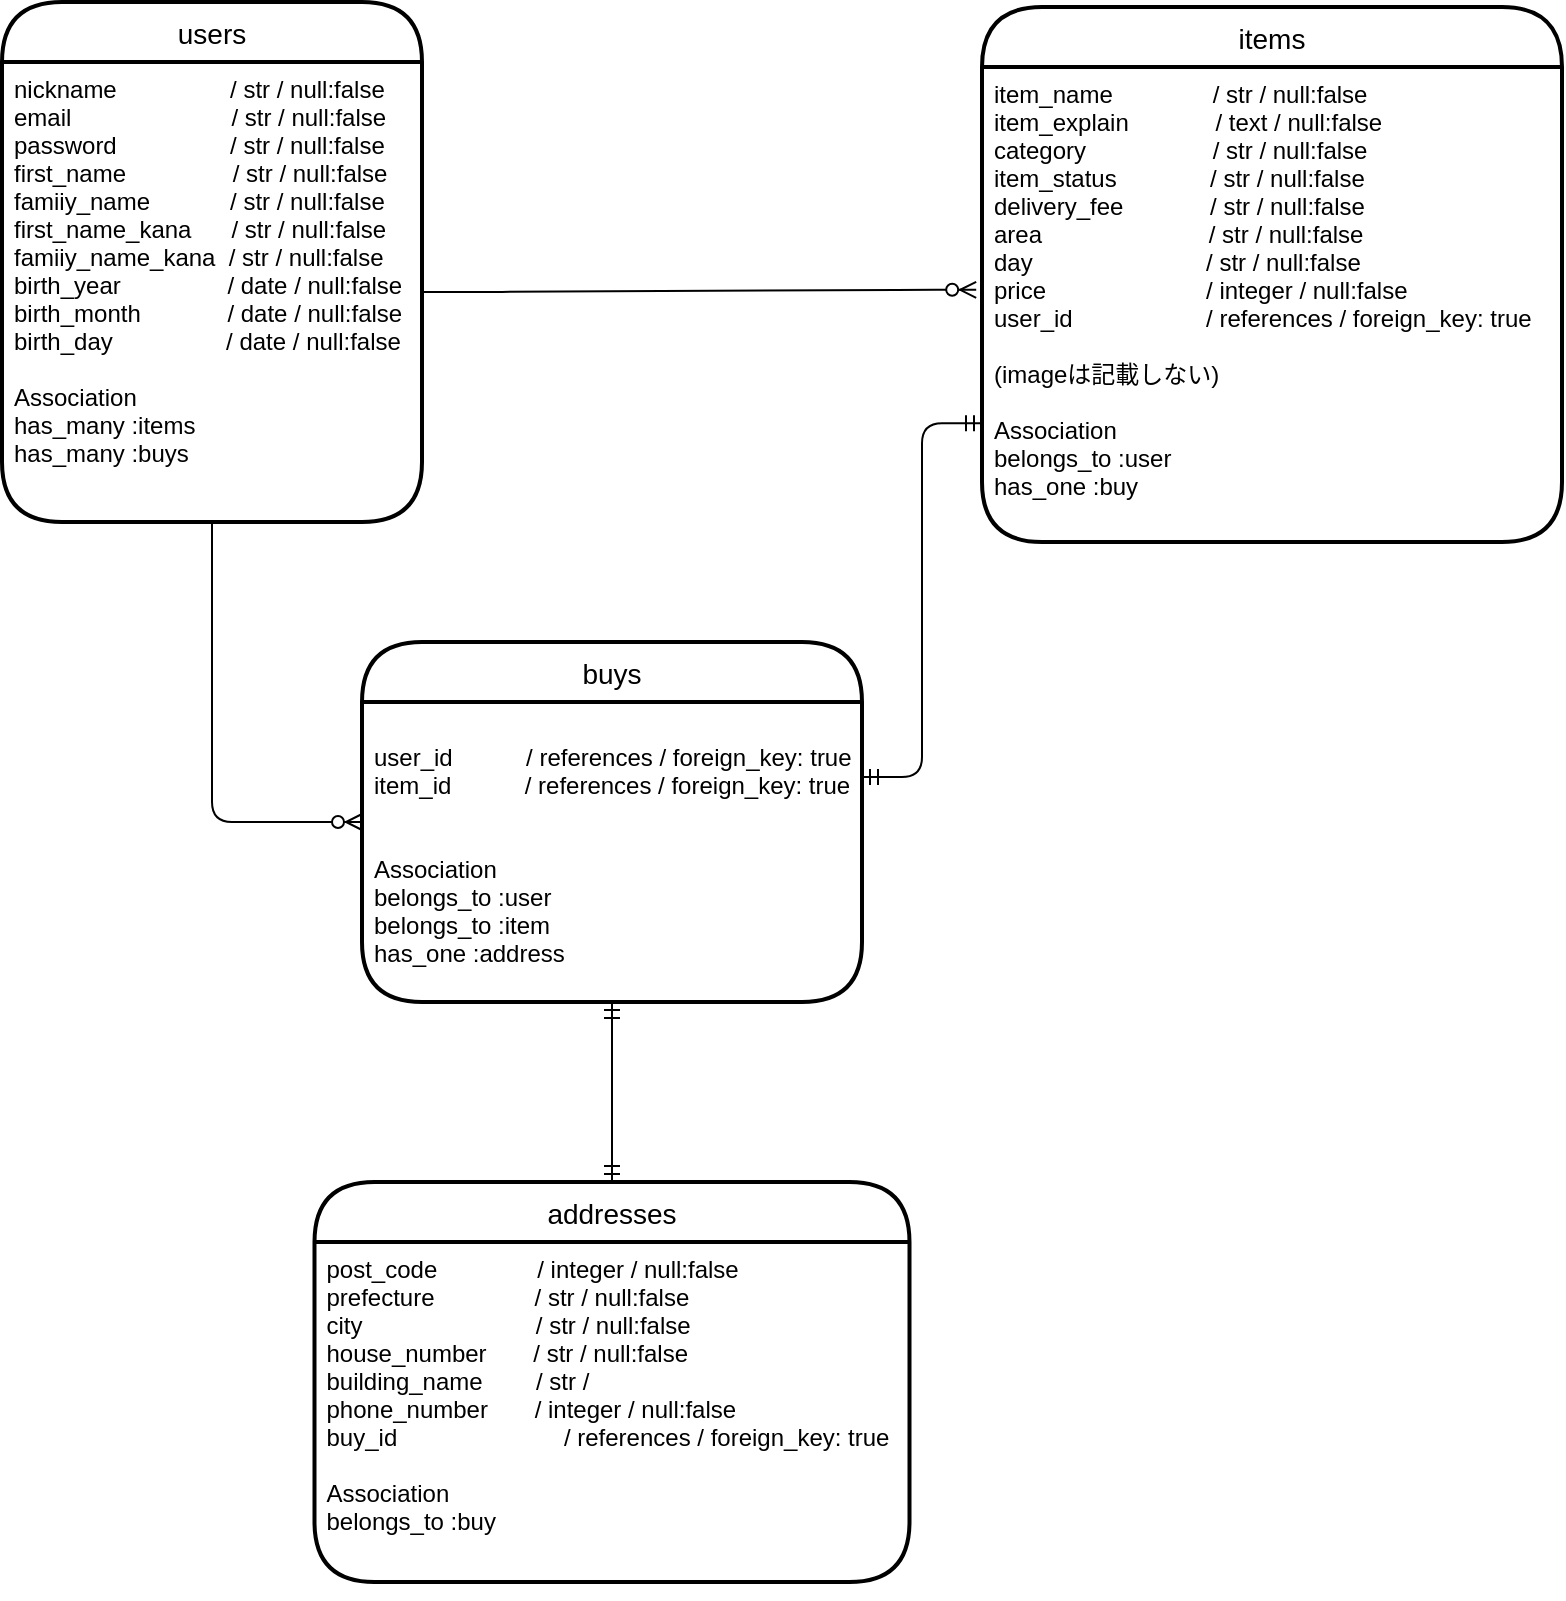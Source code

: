 <mxfile version="13.6.5">
    <diagram id="PQb2g-xEZmgU4w5QztcX" name="ページ1">
        <mxGraphModel dx="1353" dy="628" grid="1" gridSize="10" guides="1" tooltips="1" connect="1" arrows="1" fold="1" page="1" pageScale="1" pageWidth="827" pageHeight="1169" math="0" shadow="0">
            <root>
                <mxCell id="D4CJ23tEZcfqF_gOF17q-0"/>
                <mxCell id="D4CJ23tEZcfqF_gOF17q-1" parent="D4CJ23tEZcfqF_gOF17q-0"/>
                <mxCell id="qe2UZn5j5RU2KMCr9Y43-30" value="" style="edgeStyle=entityRelationEdgeStyle;fontSize=12;html=1;endArrow=ERzeroToMany;endFill=1;strokeWidth=1;exitX=1;exitY=0.5;exitDx=0;exitDy=0;entryX=-0.01;entryY=0.469;entryDx=0;entryDy=0;entryPerimeter=0;" parent="D4CJ23tEZcfqF_gOF17q-1" source="qe2UZn5j5RU2KMCr9Y43-1" target="qe2UZn5j5RU2KMCr9Y43-20" edge="1">
                    <mxGeometry width="100" height="100" relative="1" as="geometry">
                        <mxPoint x="-550" y="180" as="sourcePoint"/>
                        <mxPoint x="-350" y="160" as="targetPoint"/>
                    </mxGeometry>
                </mxCell>
                <mxCell id="qe2UZn5j5RU2KMCr9Y43-37" value="" style="fontSize=12;html=1;endArrow=ERmandOne;startArrow=ERmandOne;strokeWidth=1;entryX=0.5;entryY=0;entryDx=0;entryDy=0;exitX=0.5;exitY=1;exitDx=0;exitDy=0;" parent="D4CJ23tEZcfqF_gOF17q-1" source="qe2UZn5j5RU2KMCr9Y43-36" target="qe2UZn5j5RU2KMCr9Y43-23" edge="1">
                    <mxGeometry width="100" height="100" relative="1" as="geometry">
                        <mxPoint x="-224" y="230" as="sourcePoint"/>
                        <mxPoint x="-310" y="457" as="targetPoint"/>
                    </mxGeometry>
                </mxCell>
                <mxCell id="qe2UZn5j5RU2KMCr9Y43-39" value="" style="edgeStyle=orthogonalEdgeStyle;fontSize=12;html=1;endArrow=ERzeroToMany;endFill=1;strokeWidth=1;exitX=0.5;exitY=1;exitDx=0;exitDy=0;entryX=0;entryY=0.5;entryDx=0;entryDy=0;" parent="D4CJ23tEZcfqF_gOF17q-1" source="qe2UZn5j5RU2KMCr9Y43-1" target="qe2UZn5j5RU2KMCr9Y43-35" edge="1">
                    <mxGeometry width="100" height="100" relative="1" as="geometry">
                        <mxPoint x="-780" y="490" as="sourcePoint"/>
                        <mxPoint x="-680" y="390" as="targetPoint"/>
                    </mxGeometry>
                </mxCell>
                <mxCell id="qe2UZn5j5RU2KMCr9Y43-41" value="" style="edgeStyle=entityRelationEdgeStyle;fontSize=12;html=1;endArrow=ERmandOne;startArrow=ERmandOne;strokeWidth=1;exitX=1;exitY=0.25;exitDx=0;exitDy=0;entryX=0;entryY=0.75;entryDx=0;entryDy=0;" parent="D4CJ23tEZcfqF_gOF17q-1" source="qe2UZn5j5RU2KMCr9Y43-36" target="qe2UZn5j5RU2KMCr9Y43-20" edge="1">
                    <mxGeometry width="100" height="100" relative="1" as="geometry">
                        <mxPoint x="-380" y="360" as="sourcePoint"/>
                        <mxPoint x="-280" y="260" as="targetPoint"/>
                    </mxGeometry>
                </mxCell>
                <mxCell id="qe2UZn5j5RU2KMCr9Y43-35" value="buys" style="swimlane;childLayout=stackLayout;horizontal=1;startSize=30;horizontalStack=0;rounded=1;fontSize=14;fontStyle=0;strokeWidth=2;resizeParent=0;resizeLast=1;shadow=0;dashed=0;align=center;arcSize=50;" parent="D4CJ23tEZcfqF_gOF17q-1" vertex="1">
                    <mxGeometry x="-620" y="360" width="250" height="180" as="geometry"/>
                </mxCell>
                <mxCell id="qe2UZn5j5RU2KMCr9Y43-36" value="&#10;user_id           / references / foreign_key: true&#10;item_id           / references / foreign_key: true&#10;&#10;&#10;Association&#10;belongs_to :user&#10;belongs_to :item&#10;has_one :address&#10;" style="align=left;strokeColor=none;fillColor=none;spacingLeft=4;fontSize=12;verticalAlign=top;resizable=0;rotatable=0;part=1;" parent="qe2UZn5j5RU2KMCr9Y43-35" vertex="1">
                    <mxGeometry y="30" width="250" height="150" as="geometry"/>
                </mxCell>
                <mxCell id="qe2UZn5j5RU2KMCr9Y43-19" value="items" style="swimlane;childLayout=stackLayout;horizontal=1;startSize=30;horizontalStack=0;rounded=1;fontSize=14;fontStyle=0;strokeWidth=2;resizeParent=0;resizeLast=1;shadow=0;dashed=0;align=center;arcSize=50;" parent="D4CJ23tEZcfqF_gOF17q-1" vertex="1">
                    <mxGeometry x="-310" y="42.5" width="290" height="267.5" as="geometry"/>
                </mxCell>
                <mxCell id="qe2UZn5j5RU2KMCr9Y43-20" value="item_name               / str / null:false&#10;item_explain             / text / null:false&#10;category                   / str / null:false&#10;item_status              / str / null:false&#10;delivery_fee             / str / null:false&#10;area                         / str / null:false&#10;day                          / str / null:false&#10;price                        / integer / null:false&#10;user_id                    / references / foreign_key: true&#10;&#10;(imageは記載しない)&#10;&#10;Association&#10;belongs_to :user&#10;has_one :buy&#10;" style="align=left;strokeColor=none;fillColor=none;spacingLeft=4;fontSize=12;verticalAlign=top;resizable=0;rotatable=0;part=1;" parent="qe2UZn5j5RU2KMCr9Y43-19" vertex="1">
                    <mxGeometry y="30" width="290" height="237.5" as="geometry"/>
                </mxCell>
                <mxCell id="qe2UZn5j5RU2KMCr9Y43-23" value="addresses" style="swimlane;childLayout=stackLayout;horizontal=1;startSize=30;horizontalStack=0;rounded=1;fontSize=14;fontStyle=0;strokeWidth=2;resizeParent=0;resizeLast=1;shadow=0;dashed=0;align=center;arcSize=50;" parent="D4CJ23tEZcfqF_gOF17q-1" vertex="1">
                    <mxGeometry x="-643.75" y="630" width="297.5" height="200" as="geometry"/>
                </mxCell>
                <mxCell id="qe2UZn5j5RU2KMCr9Y43-24" value="post_code               / integer / null:false&#10;prefecture               / str / null:false&#10;city                          / str / null:false&#10;house_number       / str / null:false&#10;building_name        / str / &#10;phone_number       / integer / null:false&#10;buy_id                         / references / foreign_key: true&#10;&#10;Association&#10;belongs_to :buy" style="align=left;strokeColor=none;fillColor=none;spacingLeft=4;fontSize=12;verticalAlign=top;resizable=0;rotatable=0;part=1;" parent="qe2UZn5j5RU2KMCr9Y43-23" vertex="1">
                    <mxGeometry y="30" width="297.5" height="170" as="geometry"/>
                </mxCell>
                <mxCell id="qe2UZn5j5RU2KMCr9Y43-38" style="edgeStyle=elbowEdgeStyle;rounded=0;jumpSize=15;orthogonalLoop=1;jettySize=auto;html=1;exitX=0.5;exitY=1;exitDx=0;exitDy=0;strokeWidth=1;" parent="qe2UZn5j5RU2KMCr9Y43-23" source="qe2UZn5j5RU2KMCr9Y43-24" target="qe2UZn5j5RU2KMCr9Y43-24" edge="1">
                    <mxGeometry relative="1" as="geometry"/>
                </mxCell>
                <mxCell id="qe2UZn5j5RU2KMCr9Y43-0" value="users" style="swimlane;childLayout=stackLayout;horizontal=1;startSize=30;horizontalStack=0;rounded=1;fontSize=14;fontStyle=0;strokeWidth=2;resizeParent=0;resizeLast=1;shadow=0;dashed=0;align=center;arcSize=50;" parent="D4CJ23tEZcfqF_gOF17q-1" vertex="1">
                    <mxGeometry x="-800" y="40" width="210" height="260" as="geometry"/>
                </mxCell>
                <mxCell id="qe2UZn5j5RU2KMCr9Y43-1" value="nickname                 / str / null:false&#10;email                        / str / null:false&#10;password                 / str / null:false&#10;first_name                / str / null:false&#10;famiiy_name            / str / null:false&#10;first_name_kana      / str / null:false&#10;famiiy_name_kana  / str / null:false&#10;birth_year                / date / null:false&#10;birth_month             / date / null:false&#10;birth_day                 / date / null:false&#10;&#10;Association&#10;has_many :items&#10;has_many :buys&#10;" style="align=left;strokeColor=none;fillColor=none;spacingLeft=4;fontSize=12;verticalAlign=top;resizable=0;rotatable=0;part=1;" parent="qe2UZn5j5RU2KMCr9Y43-0" vertex="1">
                    <mxGeometry y="30" width="210" height="230" as="geometry"/>
                </mxCell>
            </root>
        </mxGraphModel>
    </diagram>
</mxfile>
